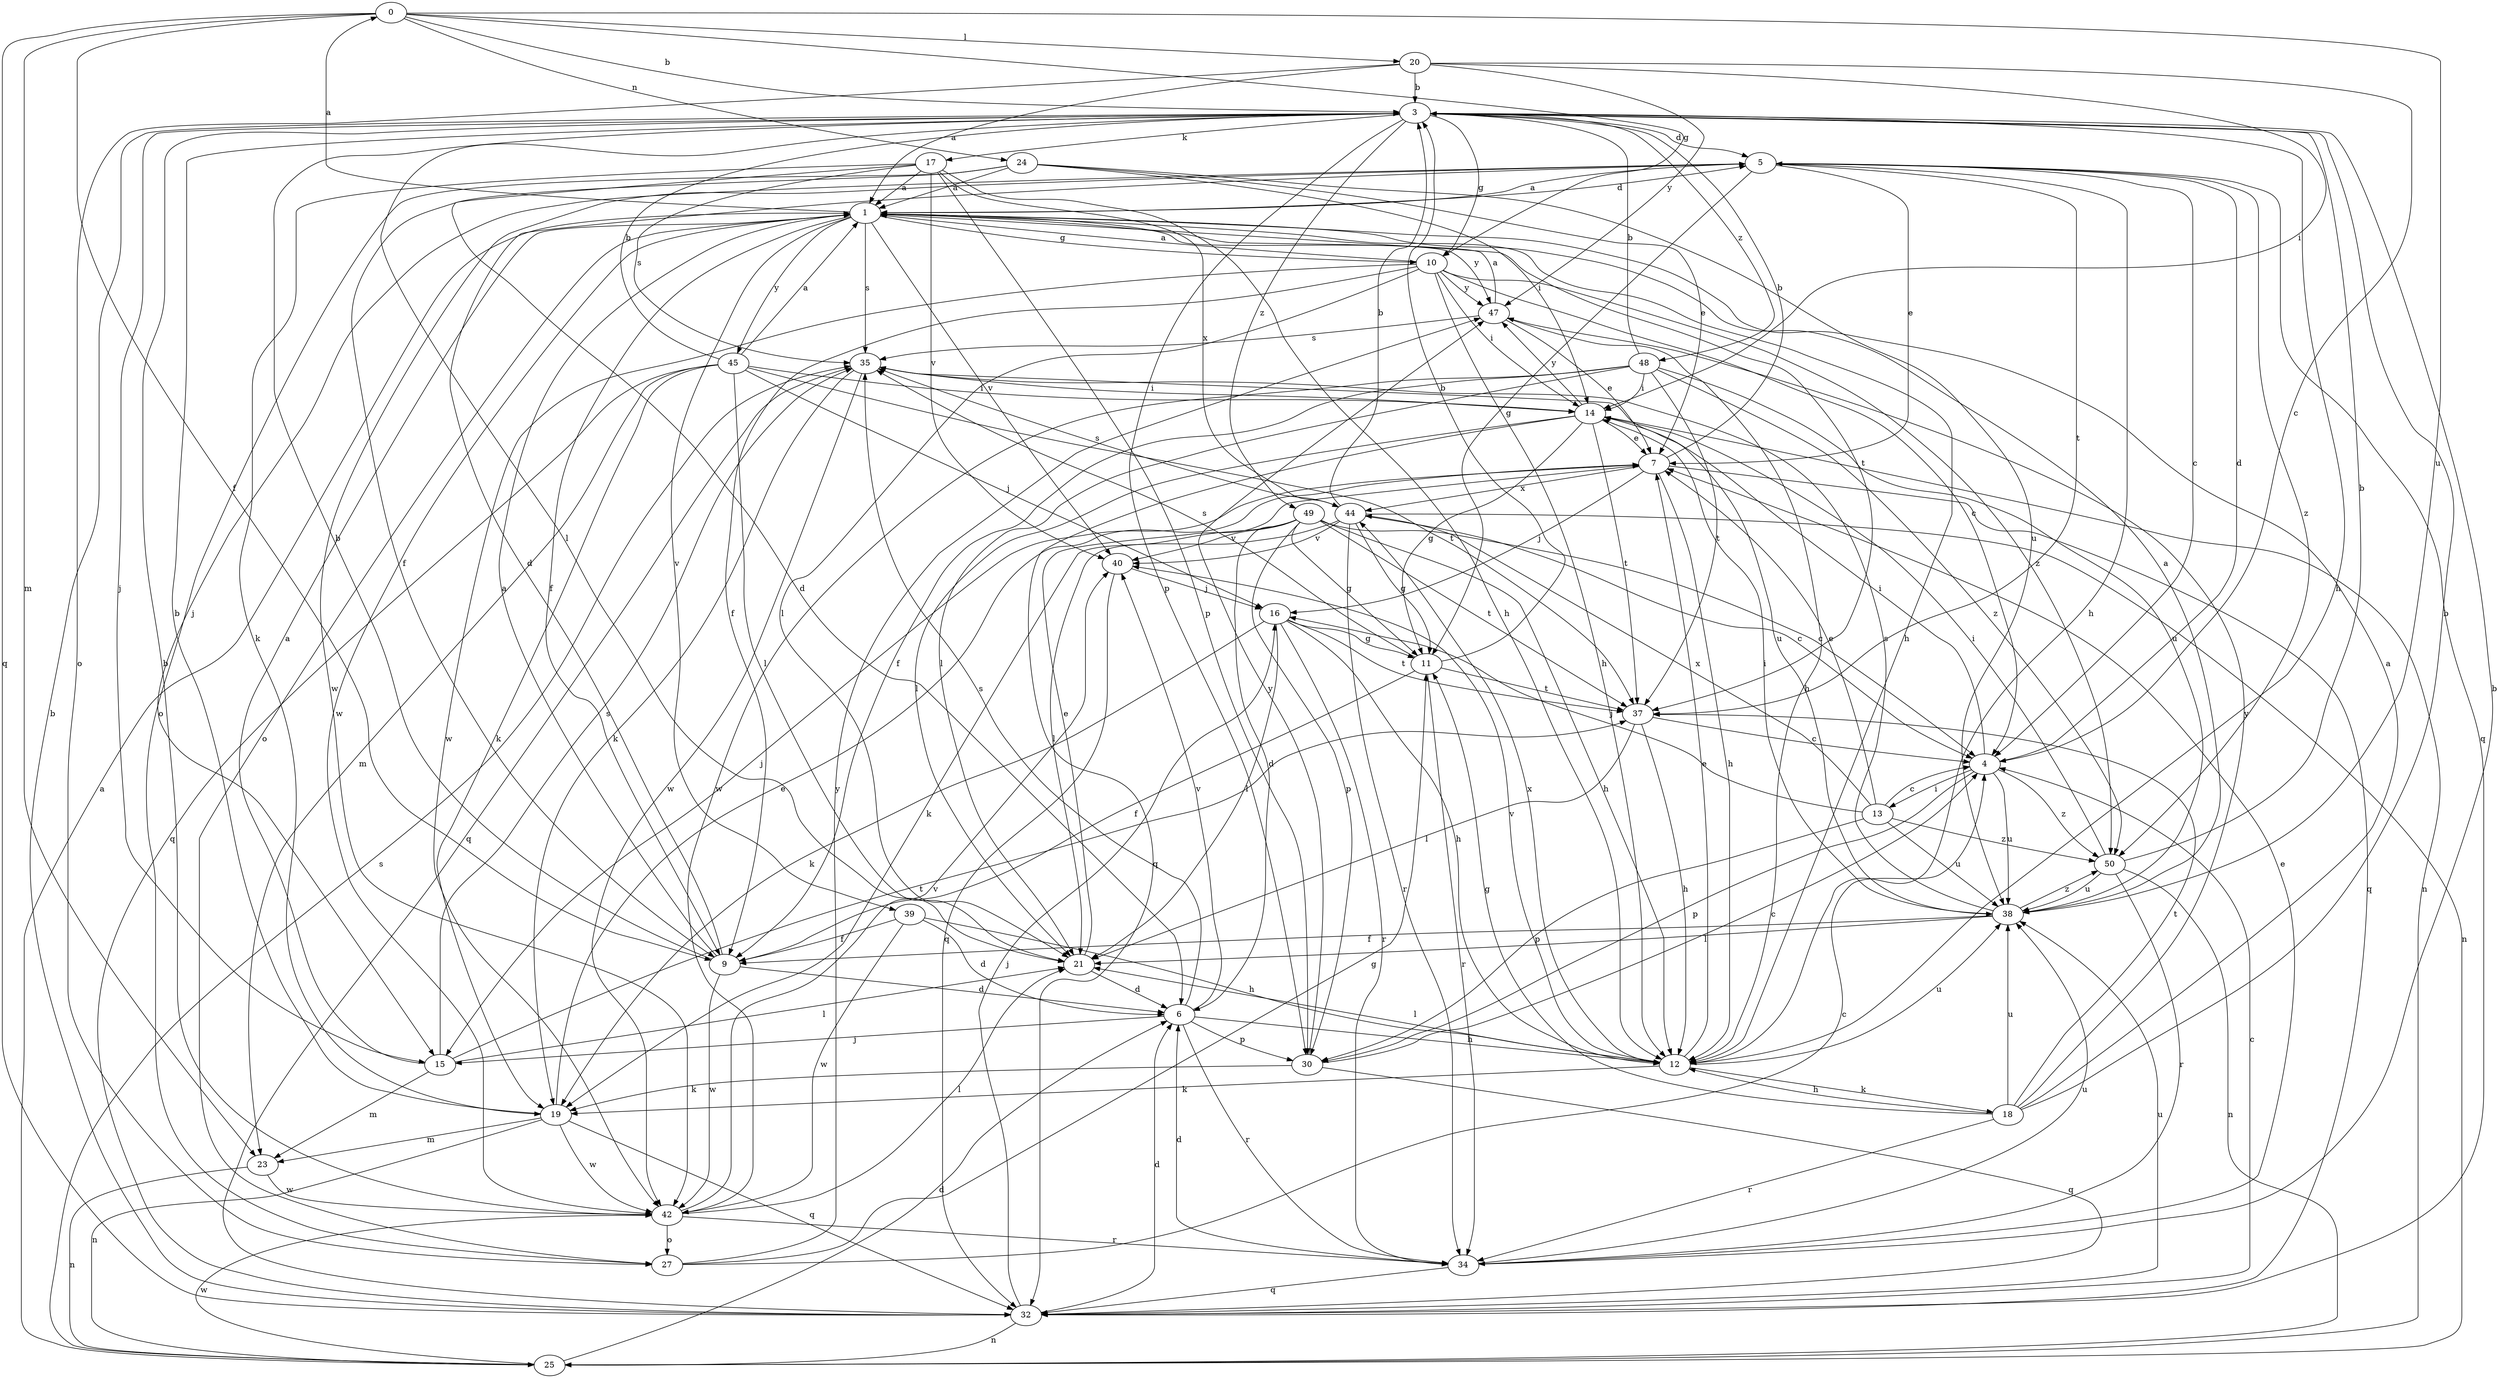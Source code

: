 strict digraph  {
0;
1;
3;
4;
5;
6;
7;
9;
10;
11;
12;
13;
14;
15;
16;
17;
18;
19;
20;
21;
23;
24;
25;
27;
30;
32;
34;
35;
37;
38;
39;
40;
42;
44;
45;
47;
48;
49;
50;
0 -> 3  [label=b];
0 -> 9  [label=f];
0 -> 10  [label=g];
0 -> 20  [label=l];
0 -> 23  [label=m];
0 -> 24  [label=n];
0 -> 32  [label=q];
0 -> 38  [label=u];
1 -> 0  [label=a];
1 -> 5  [label=d];
1 -> 9  [label=f];
1 -> 10  [label=g];
1 -> 12  [label=h];
1 -> 27  [label=o];
1 -> 35  [label=s];
1 -> 37  [label=t];
1 -> 39  [label=v];
1 -> 40  [label=v];
1 -> 42  [label=w];
1 -> 45  [label=y];
1 -> 47  [label=y];
3 -> 5  [label=d];
3 -> 10  [label=g];
3 -> 12  [label=h];
3 -> 15  [label=j];
3 -> 17  [label=k];
3 -> 21  [label=l];
3 -> 30  [label=p];
3 -> 48  [label=z];
3 -> 49  [label=z];
4 -> 5  [label=d];
4 -> 13  [label=i];
4 -> 14  [label=i];
4 -> 30  [label=p];
4 -> 38  [label=u];
4 -> 50  [label=z];
5 -> 1  [label=a];
5 -> 4  [label=c];
5 -> 7  [label=e];
5 -> 11  [label=g];
5 -> 12  [label=h];
5 -> 15  [label=j];
5 -> 32  [label=q];
5 -> 37  [label=t];
5 -> 42  [label=w];
5 -> 50  [label=z];
6 -> 12  [label=h];
6 -> 15  [label=j];
6 -> 30  [label=p];
6 -> 34  [label=r];
6 -> 35  [label=s];
6 -> 40  [label=v];
7 -> 3  [label=b];
7 -> 12  [label=h];
7 -> 15  [label=j];
7 -> 16  [label=j];
7 -> 32  [label=q];
7 -> 44  [label=x];
9 -> 1  [label=a];
9 -> 3  [label=b];
9 -> 5  [label=d];
9 -> 6  [label=d];
9 -> 42  [label=w];
10 -> 1  [label=a];
10 -> 4  [label=c];
10 -> 9  [label=f];
10 -> 12  [label=h];
10 -> 14  [label=i];
10 -> 21  [label=l];
10 -> 42  [label=w];
10 -> 47  [label=y];
10 -> 50  [label=z];
11 -> 3  [label=b];
11 -> 9  [label=f];
11 -> 34  [label=r];
11 -> 35  [label=s];
11 -> 37  [label=t];
12 -> 7  [label=e];
12 -> 18  [label=k];
12 -> 19  [label=k];
12 -> 21  [label=l];
12 -> 38  [label=u];
12 -> 40  [label=v];
12 -> 44  [label=x];
13 -> 4  [label=c];
13 -> 7  [label=e];
13 -> 16  [label=j];
13 -> 30  [label=p];
13 -> 38  [label=u];
13 -> 44  [label=x];
13 -> 50  [label=z];
14 -> 7  [label=e];
14 -> 11  [label=g];
14 -> 21  [label=l];
14 -> 25  [label=n];
14 -> 32  [label=q];
14 -> 37  [label=t];
14 -> 47  [label=y];
15 -> 1  [label=a];
15 -> 21  [label=l];
15 -> 23  [label=m];
15 -> 35  [label=s];
15 -> 37  [label=t];
16 -> 11  [label=g];
16 -> 12  [label=h];
16 -> 19  [label=k];
16 -> 21  [label=l];
16 -> 34  [label=r];
16 -> 37  [label=t];
17 -> 1  [label=a];
17 -> 6  [label=d];
17 -> 12  [label=h];
17 -> 19  [label=k];
17 -> 30  [label=p];
17 -> 35  [label=s];
17 -> 40  [label=v];
17 -> 44  [label=x];
18 -> 1  [label=a];
18 -> 3  [label=b];
18 -> 11  [label=g];
18 -> 12  [label=h];
18 -> 34  [label=r];
18 -> 37  [label=t];
18 -> 38  [label=u];
18 -> 47  [label=y];
19 -> 3  [label=b];
19 -> 7  [label=e];
19 -> 23  [label=m];
19 -> 25  [label=n];
19 -> 32  [label=q];
19 -> 42  [label=w];
20 -> 1  [label=a];
20 -> 3  [label=b];
20 -> 4  [label=c];
20 -> 14  [label=i];
20 -> 27  [label=o];
20 -> 47  [label=y];
21 -> 6  [label=d];
21 -> 7  [label=e];
23 -> 25  [label=n];
23 -> 42  [label=w];
24 -> 1  [label=a];
24 -> 7  [label=e];
24 -> 9  [label=f];
24 -> 14  [label=i];
24 -> 27  [label=o];
24 -> 38  [label=u];
25 -> 1  [label=a];
25 -> 6  [label=d];
25 -> 35  [label=s];
25 -> 42  [label=w];
27 -> 4  [label=c];
27 -> 11  [label=g];
27 -> 47  [label=y];
30 -> 4  [label=c];
30 -> 19  [label=k];
30 -> 32  [label=q];
30 -> 47  [label=y];
32 -> 3  [label=b];
32 -> 4  [label=c];
32 -> 6  [label=d];
32 -> 16  [label=j];
32 -> 25  [label=n];
32 -> 38  [label=u];
34 -> 3  [label=b];
34 -> 6  [label=d];
34 -> 7  [label=e];
34 -> 32  [label=q];
34 -> 38  [label=u];
35 -> 14  [label=i];
35 -> 19  [label=k];
35 -> 32  [label=q];
35 -> 38  [label=u];
35 -> 42  [label=w];
37 -> 4  [label=c];
37 -> 12  [label=h];
37 -> 21  [label=l];
38 -> 1  [label=a];
38 -> 9  [label=f];
38 -> 14  [label=i];
38 -> 21  [label=l];
38 -> 35  [label=s];
38 -> 50  [label=z];
39 -> 6  [label=d];
39 -> 9  [label=f];
39 -> 12  [label=h];
39 -> 42  [label=w];
40 -> 16  [label=j];
40 -> 32  [label=q];
42 -> 3  [label=b];
42 -> 21  [label=l];
42 -> 27  [label=o];
42 -> 34  [label=r];
42 -> 40  [label=v];
44 -> 3  [label=b];
44 -> 4  [label=c];
44 -> 11  [label=g];
44 -> 21  [label=l];
44 -> 25  [label=n];
44 -> 34  [label=r];
44 -> 35  [label=s];
44 -> 40  [label=v];
45 -> 1  [label=a];
45 -> 3  [label=b];
45 -> 14  [label=i];
45 -> 16  [label=j];
45 -> 19  [label=k];
45 -> 21  [label=l];
45 -> 23  [label=m];
45 -> 32  [label=q];
45 -> 37  [label=t];
47 -> 1  [label=a];
47 -> 7  [label=e];
47 -> 12  [label=h];
47 -> 35  [label=s];
48 -> 3  [label=b];
48 -> 9  [label=f];
48 -> 14  [label=i];
48 -> 21  [label=l];
48 -> 37  [label=t];
48 -> 38  [label=u];
48 -> 42  [label=w];
48 -> 50  [label=z];
49 -> 4  [label=c];
49 -> 6  [label=d];
49 -> 11  [label=g];
49 -> 12  [label=h];
49 -> 19  [label=k];
49 -> 30  [label=p];
49 -> 37  [label=t];
49 -> 40  [label=v];
50 -> 3  [label=b];
50 -> 14  [label=i];
50 -> 25  [label=n];
50 -> 34  [label=r];
50 -> 38  [label=u];
}
